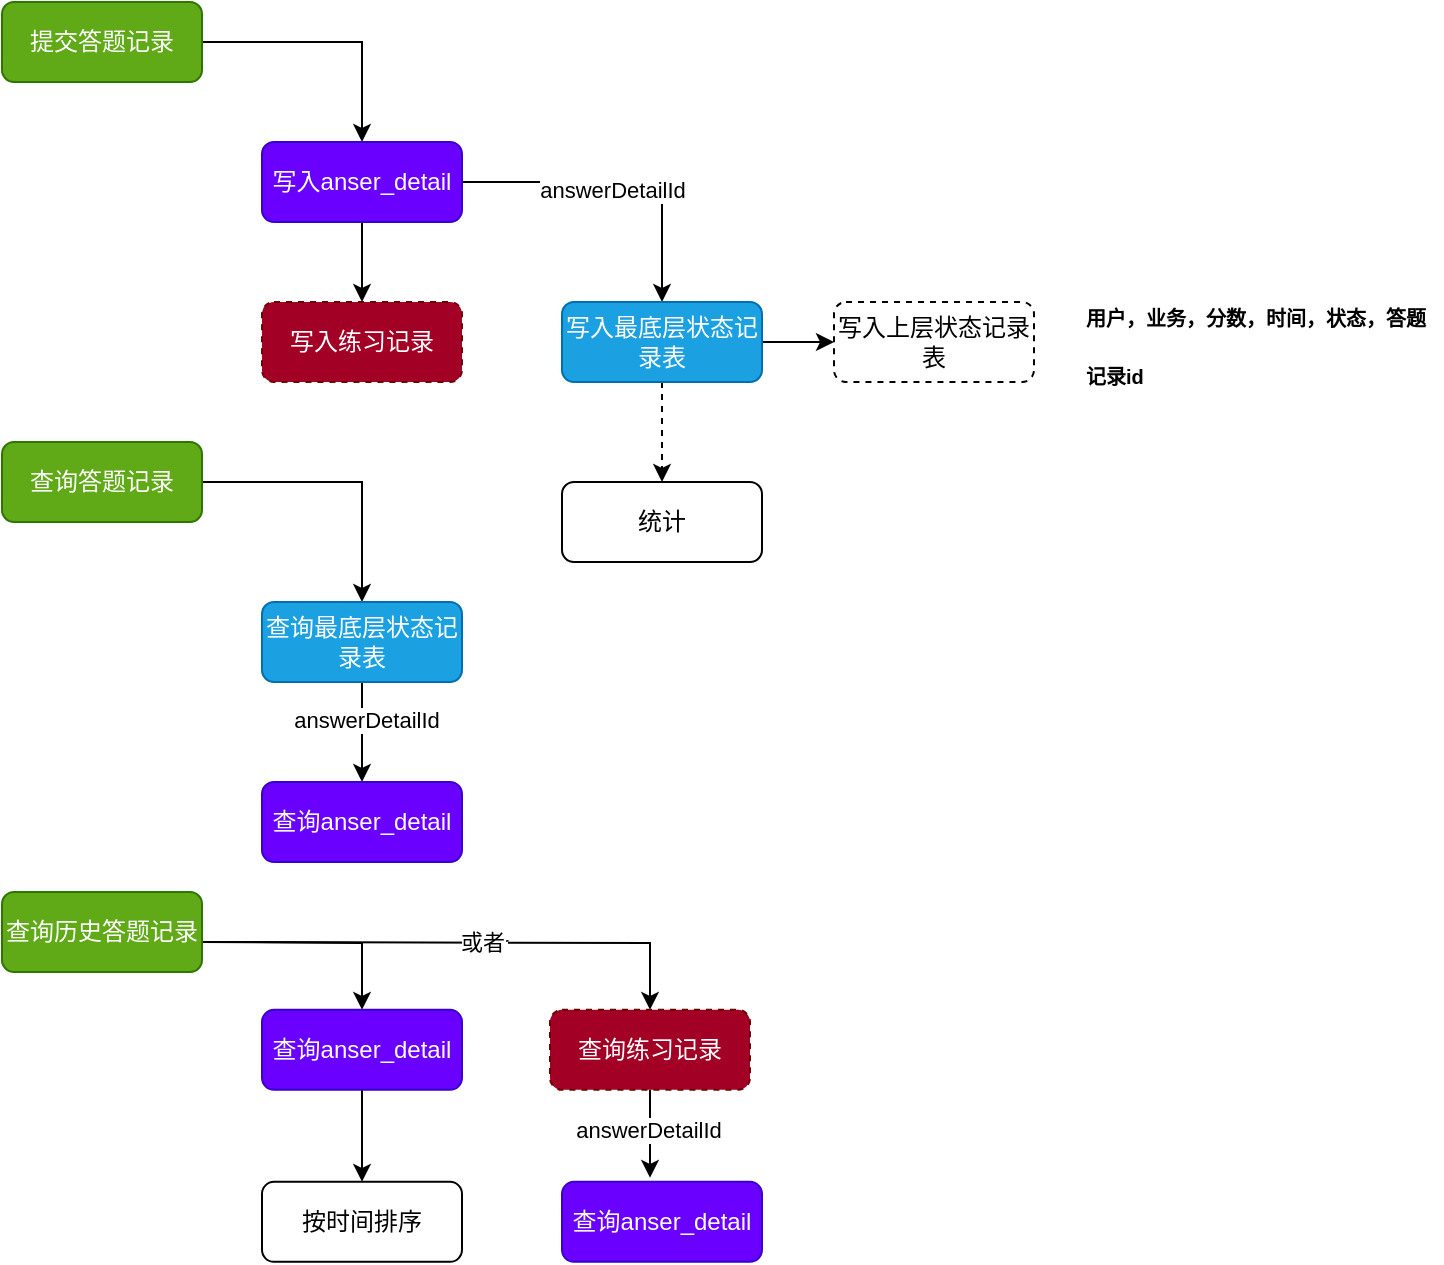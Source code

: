 <mxfile version="27.1.5">
  <diagram name="第 1 页" id="TIscwI-AD4p5W0QsJzFz">
    <mxGraphModel dx="1061" dy="841" grid="1" gridSize="10" guides="1" tooltips="1" connect="1" arrows="1" fold="1" page="1" pageScale="1" pageWidth="827" pageHeight="1169" math="0" shadow="0">
      <root>
        <mxCell id="0" />
        <mxCell id="1" parent="0" />
        <mxCell id="h1Ga8MTXwhFSgEqojI3W-9" style="edgeStyle=orthogonalEdgeStyle;rounded=0;orthogonalLoop=1;jettySize=auto;html=1;" edge="1" parent="1" source="h1Ga8MTXwhFSgEqojI3W-1" target="h1Ga8MTXwhFSgEqojI3W-4">
          <mxGeometry relative="1" as="geometry" />
        </mxCell>
        <mxCell id="h1Ga8MTXwhFSgEqojI3W-1" value="提交答题记录" style="rounded=1;whiteSpace=wrap;html=1;fillColor=#60a917;fontColor=#ffffff;strokeColor=#2D7600;" vertex="1" parent="1">
          <mxGeometry x="40" y="100" width="100" height="40" as="geometry" />
        </mxCell>
        <mxCell id="h1Ga8MTXwhFSgEqojI3W-10" style="edgeStyle=orthogonalEdgeStyle;rounded=0;orthogonalLoop=1;jettySize=auto;html=1;" edge="1" parent="1" source="h1Ga8MTXwhFSgEqojI3W-4" target="h1Ga8MTXwhFSgEqojI3W-5">
          <mxGeometry relative="1" as="geometry" />
        </mxCell>
        <mxCell id="h1Ga8MTXwhFSgEqojI3W-11" value="answerDetailId" style="edgeLabel;html=1;align=center;verticalAlign=middle;resizable=0;points=[];" vertex="1" connectable="0" parent="h1Ga8MTXwhFSgEqojI3W-10">
          <mxGeometry x="-0.071" y="-4" relative="1" as="geometry">
            <mxPoint as="offset" />
          </mxGeometry>
        </mxCell>
        <mxCell id="h1Ga8MTXwhFSgEqojI3W-13" style="edgeStyle=orthogonalEdgeStyle;rounded=0;orthogonalLoop=1;jettySize=auto;html=1;entryX=0.5;entryY=0;entryDx=0;entryDy=0;" edge="1" parent="1" source="h1Ga8MTXwhFSgEqojI3W-4" target="h1Ga8MTXwhFSgEqojI3W-6">
          <mxGeometry relative="1" as="geometry" />
        </mxCell>
        <mxCell id="h1Ga8MTXwhFSgEqojI3W-4" value="写入anser_detail" style="rounded=1;whiteSpace=wrap;html=1;fillColor=#6a00ff;fontColor=#ffffff;strokeColor=#3700CC;" vertex="1" parent="1">
          <mxGeometry x="170" y="170" width="100" height="40" as="geometry" />
        </mxCell>
        <mxCell id="h1Ga8MTXwhFSgEqojI3W-14" style="edgeStyle=orthogonalEdgeStyle;rounded=0;orthogonalLoop=1;jettySize=auto;html=1;" edge="1" parent="1" source="h1Ga8MTXwhFSgEqojI3W-5" target="h1Ga8MTXwhFSgEqojI3W-7">
          <mxGeometry relative="1" as="geometry" />
        </mxCell>
        <mxCell id="h1Ga8MTXwhFSgEqojI3W-16" style="edgeStyle=orthogonalEdgeStyle;rounded=0;orthogonalLoop=1;jettySize=auto;html=1;entryX=0.5;entryY=0;entryDx=0;entryDy=0;dashed=1;" edge="1" parent="1" source="h1Ga8MTXwhFSgEqojI3W-5" target="h1Ga8MTXwhFSgEqojI3W-8">
          <mxGeometry relative="1" as="geometry" />
        </mxCell>
        <mxCell id="h1Ga8MTXwhFSgEqojI3W-5" value="写入最底层状态记录表" style="rounded=1;whiteSpace=wrap;html=1;fillColor=#1ba1e2;fontColor=#ffffff;strokeColor=#006EAF;" vertex="1" parent="1">
          <mxGeometry x="320" y="250" width="100" height="40" as="geometry" />
        </mxCell>
        <mxCell id="h1Ga8MTXwhFSgEqojI3W-6" value="写入练习记录" style="rounded=1;whiteSpace=wrap;html=1;dashed=1;fillColor=#a20025;fontColor=#ffffff;strokeColor=#6F0000;" vertex="1" parent="1">
          <mxGeometry x="170" y="250" width="100" height="40" as="geometry" />
        </mxCell>
        <mxCell id="h1Ga8MTXwhFSgEqojI3W-7" value="写入上层状态记录表" style="rounded=1;whiteSpace=wrap;html=1;dashed=1;" vertex="1" parent="1">
          <mxGeometry x="456" y="250" width="100" height="40" as="geometry" />
        </mxCell>
        <mxCell id="h1Ga8MTXwhFSgEqojI3W-8" value="统计" style="rounded=1;whiteSpace=wrap;html=1;" vertex="1" parent="1">
          <mxGeometry x="320" y="340" width="100" height="40" as="geometry" />
        </mxCell>
        <mxCell id="h1Ga8MTXwhFSgEqojI3W-15" value="&lt;h1 style=&quot;margin-top: 0px;&quot;&gt;&lt;font style=&quot;font-size: 10px;&quot;&gt;用户，业务，分数，时间，状态，答题记录id&lt;/font&gt;&lt;/h1&gt;" style="text;html=1;whiteSpace=wrap;overflow=hidden;rounded=0;" vertex="1" parent="1">
          <mxGeometry x="580" y="232.5" width="180" height="75" as="geometry" />
        </mxCell>
        <mxCell id="h1Ga8MTXwhFSgEqojI3W-19" style="edgeStyle=orthogonalEdgeStyle;rounded=0;orthogonalLoop=1;jettySize=auto;html=1;entryX=0.5;entryY=0;entryDx=0;entryDy=0;" edge="1" parent="1" source="h1Ga8MTXwhFSgEqojI3W-17" target="h1Ga8MTXwhFSgEqojI3W-18">
          <mxGeometry relative="1" as="geometry" />
        </mxCell>
        <mxCell id="h1Ga8MTXwhFSgEqojI3W-17" value="查询答题记录" style="rounded=1;whiteSpace=wrap;html=1;fillColor=#60a917;fontColor=#ffffff;strokeColor=#2D7600;" vertex="1" parent="1">
          <mxGeometry x="40" y="320" width="100" height="40" as="geometry" />
        </mxCell>
        <mxCell id="h1Ga8MTXwhFSgEqojI3W-21" style="edgeStyle=orthogonalEdgeStyle;rounded=0;orthogonalLoop=1;jettySize=auto;html=1;" edge="1" parent="1" source="h1Ga8MTXwhFSgEqojI3W-18" target="h1Ga8MTXwhFSgEqojI3W-20">
          <mxGeometry relative="1" as="geometry" />
        </mxCell>
        <mxCell id="h1Ga8MTXwhFSgEqojI3W-22" value="answerDetailId" style="edgeLabel;html=1;align=center;verticalAlign=middle;resizable=0;points=[];" vertex="1" connectable="0" parent="h1Ga8MTXwhFSgEqojI3W-21">
          <mxGeometry x="-0.233" y="2" relative="1" as="geometry">
            <mxPoint as="offset" />
          </mxGeometry>
        </mxCell>
        <mxCell id="h1Ga8MTXwhFSgEqojI3W-18" value="查询最底层状态记录表" style="rounded=1;whiteSpace=wrap;html=1;fillColor=#1ba1e2;fontColor=#ffffff;strokeColor=#006EAF;" vertex="1" parent="1">
          <mxGeometry x="170" y="400" width="100" height="40" as="geometry" />
        </mxCell>
        <mxCell id="h1Ga8MTXwhFSgEqojI3W-20" value="查询anser_detail" style="rounded=1;whiteSpace=wrap;html=1;fillColor=#6a00ff;fontColor=#ffffff;strokeColor=#3700CC;" vertex="1" parent="1">
          <mxGeometry x="170" y="490" width="100" height="40" as="geometry" />
        </mxCell>
        <mxCell id="h1Ga8MTXwhFSgEqojI3W-25" style="edgeStyle=orthogonalEdgeStyle;rounded=0;orthogonalLoop=1;jettySize=auto;html=1;entryX=0.5;entryY=0;entryDx=0;entryDy=0;" edge="1" parent="1" target="h1Ga8MTXwhFSgEqojI3W-24">
          <mxGeometry relative="1" as="geometry">
            <mxPoint x="140" y="569.997" as="sourcePoint" />
          </mxGeometry>
        </mxCell>
        <mxCell id="h1Ga8MTXwhFSgEqojI3W-29" style="edgeStyle=orthogonalEdgeStyle;rounded=0;orthogonalLoop=1;jettySize=auto;html=1;" edge="1" parent="1" target="h1Ga8MTXwhFSgEqojI3W-28">
          <mxGeometry relative="1" as="geometry">
            <mxPoint x="140" y="569.997" as="sourcePoint" />
          </mxGeometry>
        </mxCell>
        <mxCell id="h1Ga8MTXwhFSgEqojI3W-30" value="or" style="edgeLabel;html=1;align=center;verticalAlign=middle;resizable=0;points=[];" vertex="1" connectable="0" parent="h1Ga8MTXwhFSgEqojI3W-29">
          <mxGeometry x="0.144" relative="1" as="geometry">
            <mxPoint as="offset" />
          </mxGeometry>
        </mxCell>
        <mxCell id="h1Ga8MTXwhFSgEqojI3W-31" value="或者" style="edgeLabel;html=1;align=center;verticalAlign=middle;resizable=0;points=[];" vertex="1" connectable="0" parent="h1Ga8MTXwhFSgEqojI3W-29">
          <mxGeometry x="0.089" y="1" relative="1" as="geometry">
            <mxPoint as="offset" />
          </mxGeometry>
        </mxCell>
        <mxCell id="h1Ga8MTXwhFSgEqojI3W-23" value="查询历史答题记录" style="rounded=1;whiteSpace=wrap;html=1;fillColor=#60a917;fontColor=#ffffff;strokeColor=#2D7600;" vertex="1" parent="1">
          <mxGeometry x="40" y="545" width="100" height="40" as="geometry" />
        </mxCell>
        <mxCell id="h1Ga8MTXwhFSgEqojI3W-27" style="edgeStyle=orthogonalEdgeStyle;rounded=0;orthogonalLoop=1;jettySize=auto;html=1;entryX=0.5;entryY=0;entryDx=0;entryDy=0;" edge="1" parent="1" source="h1Ga8MTXwhFSgEqojI3W-24" target="h1Ga8MTXwhFSgEqojI3W-26">
          <mxGeometry relative="1" as="geometry" />
        </mxCell>
        <mxCell id="h1Ga8MTXwhFSgEqojI3W-24" value="查询anser_detail" style="rounded=1;whiteSpace=wrap;html=1;fillColor=#6a00ff;fontColor=#ffffff;strokeColor=#3700CC;" vertex="1" parent="1">
          <mxGeometry x="170" y="603.93" width="100" height="40" as="geometry" />
        </mxCell>
        <mxCell id="h1Ga8MTXwhFSgEqojI3W-26" value="按时间排序" style="rounded=1;whiteSpace=wrap;html=1;" vertex="1" parent="1">
          <mxGeometry x="170" y="689.93" width="100" height="40" as="geometry" />
        </mxCell>
        <mxCell id="h1Ga8MTXwhFSgEqojI3W-33" style="edgeStyle=orthogonalEdgeStyle;rounded=0;orthogonalLoop=1;jettySize=auto;html=1;" edge="1" parent="1" source="h1Ga8MTXwhFSgEqojI3W-28">
          <mxGeometry relative="1" as="geometry">
            <mxPoint x="364" y="687.93" as="targetPoint" />
          </mxGeometry>
        </mxCell>
        <mxCell id="h1Ga8MTXwhFSgEqojI3W-35" value="answerDetailId" style="edgeLabel;html=1;align=center;verticalAlign=middle;resizable=0;points=[];" vertex="1" connectable="0" parent="h1Ga8MTXwhFSgEqojI3W-33">
          <mxGeometry x="-0.13" y="-1" relative="1" as="geometry">
            <mxPoint as="offset" />
          </mxGeometry>
        </mxCell>
        <mxCell id="h1Ga8MTXwhFSgEqojI3W-28" value="查询练习记录" style="rounded=1;whiteSpace=wrap;html=1;dashed=1;fillColor=#a20025;fontColor=#ffffff;strokeColor=#6F0000;" vertex="1" parent="1">
          <mxGeometry x="314" y="603.93" width="100" height="40" as="geometry" />
        </mxCell>
        <mxCell id="h1Ga8MTXwhFSgEqojI3W-32" value="查询anser_detail" style="rounded=1;whiteSpace=wrap;html=1;fillColor=#6a00ff;fontColor=#ffffff;strokeColor=#3700CC;" vertex="1" parent="1">
          <mxGeometry x="320" y="689.93" width="100" height="40" as="geometry" />
        </mxCell>
      </root>
    </mxGraphModel>
  </diagram>
</mxfile>
